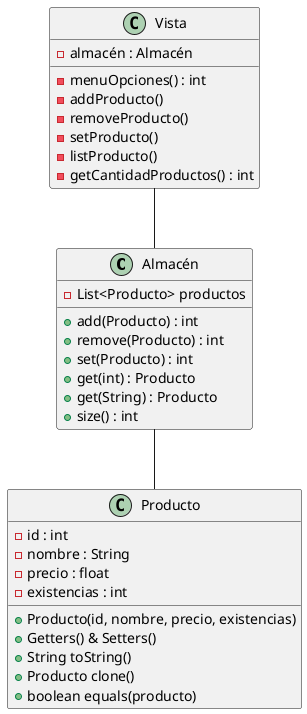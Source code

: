 @startuml
'https://plantuml.com/class-diagram

Almacén -- Producto
Vista -- Almacén

class Vista {
    -almacén : Almacén
    -menuOpciones() : int
    -addProducto()
    -removeProducto()
    -setProducto()
    -listProducto()
    -getCantidadProductos() : int
}


class Almacén {
    -List<Producto> productos
    +add(Producto) : int
    +remove(Producto) : int
    +set(Producto) : int
    +get(int) : Producto
    +get(String) : Producto
    +size() : int
}

class Producto {
    -id : int
    -nombre : String
    -precio : float
    -existencias : int

    +Producto(id, nombre, precio, existencias)
    +Getters() & Setters()
    +String toString()
    +Producto clone()
    +boolean equals(producto)
}

@enduml